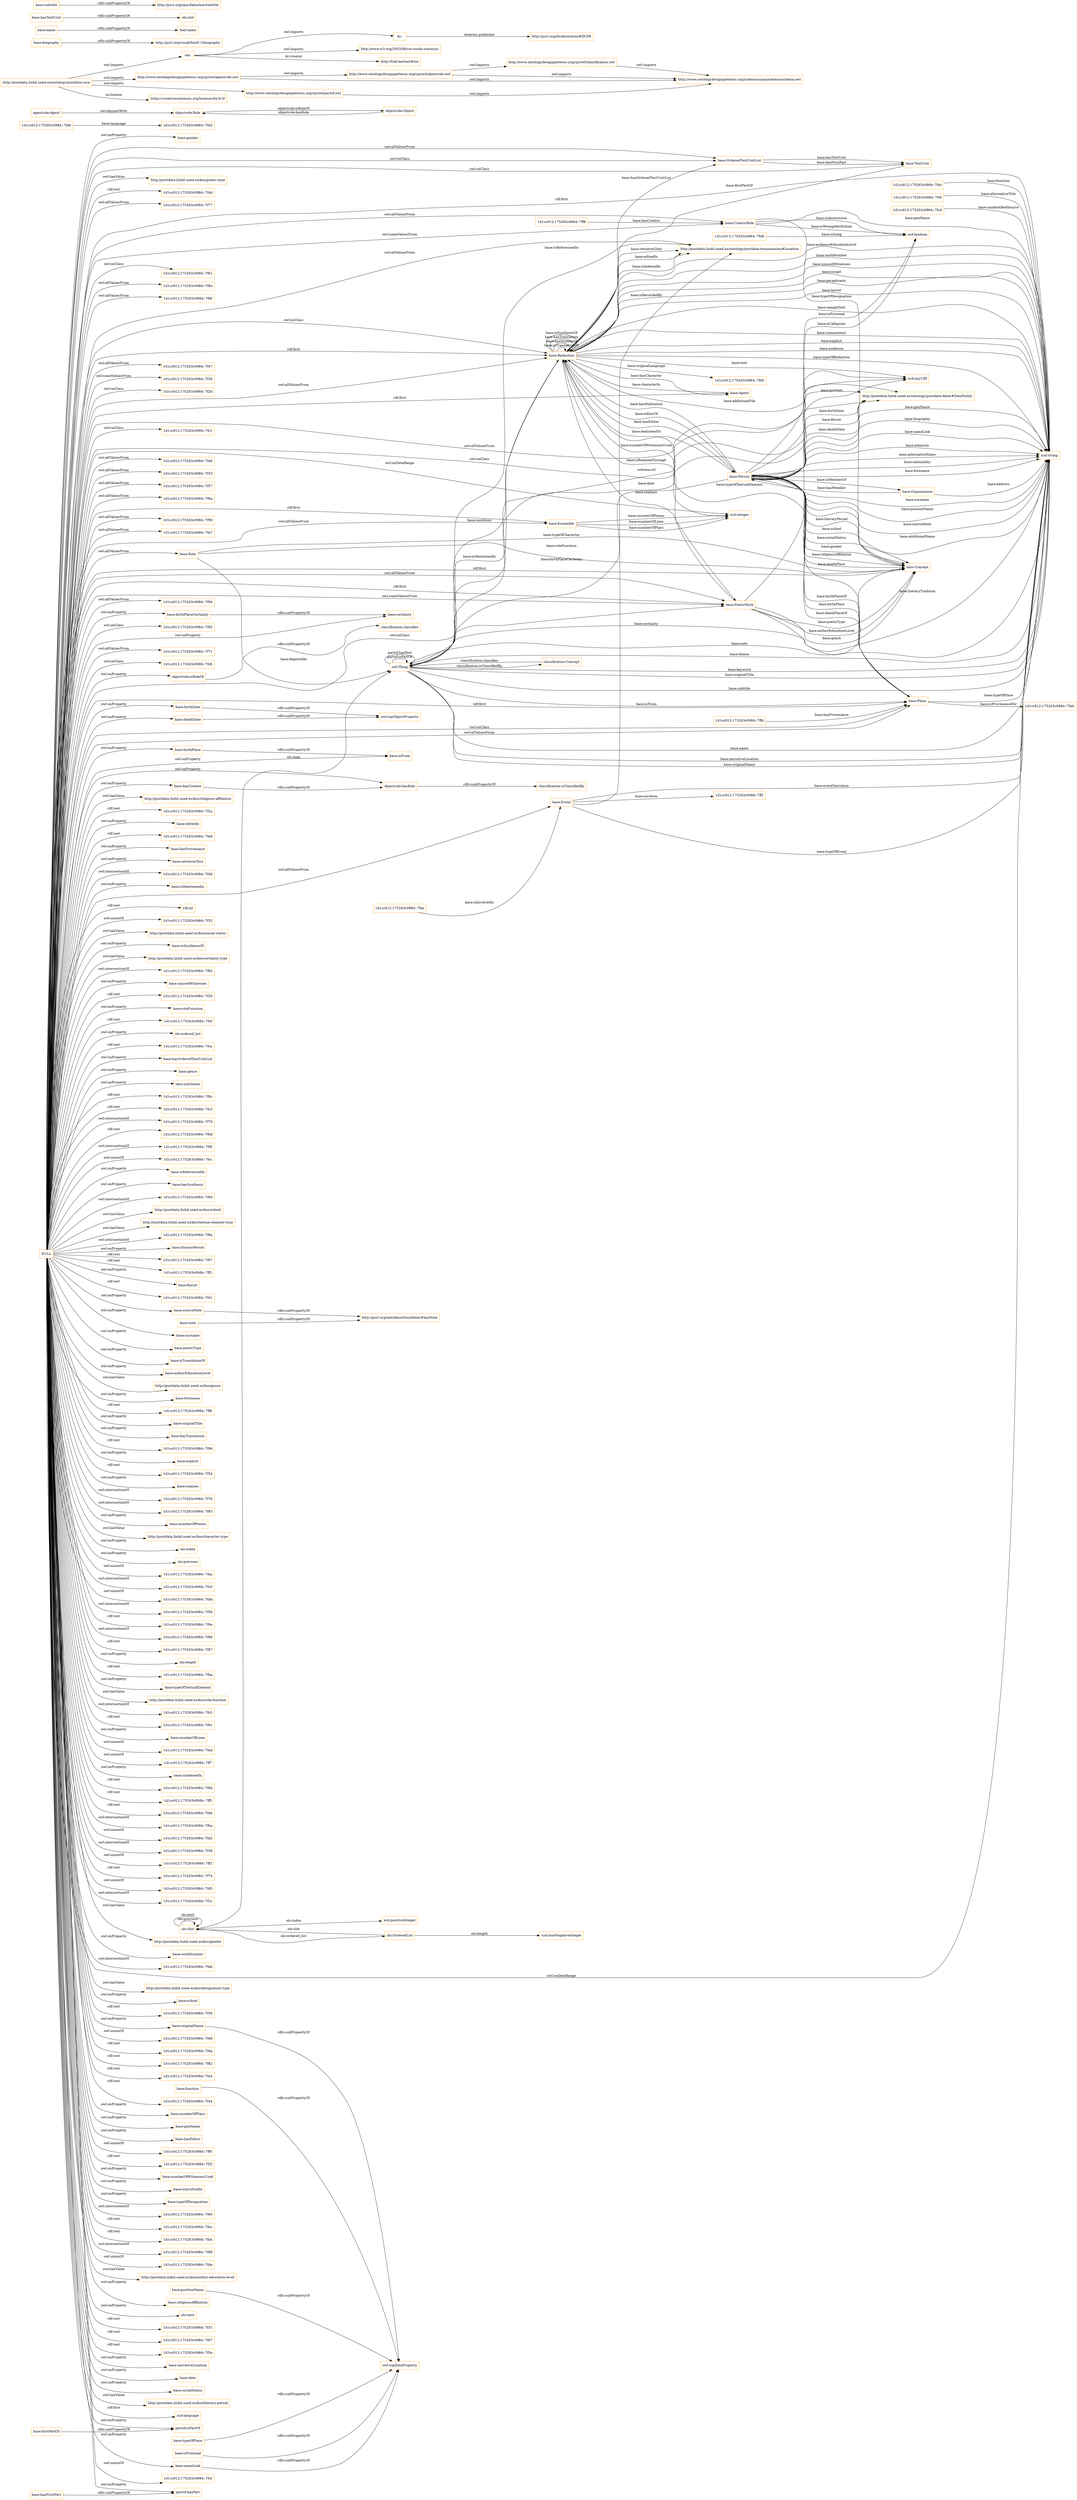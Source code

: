 digraph ar2dtool_diagram { 
rankdir=LR;
size="1501"
node [shape = rectangle, color="orange"]; "1d1cc912:175263c0984:-7f77" "1d1cc912:175263c0984:-7fd6" "base:Role" "base:OrderedTextUnitList" "1d1cc912:175263c0984:-7f61" "agentrole:Agent" "1d1cc912:175263c0984:-7f8a" "1d1cc912:175263c0984:-7ff8" "1d1cc912:175263c0984:-7f8f" "base:Agent" "base:CreatorRole" "base:Person" "1d1cc912:175263c0984:-7f47" "base:Organisation" "1d1cc912:175263c0984:-7f39" "1d1cc912:175263c0984:-7f2d" "1d1cc912:175263c0984:-7fdc" "base:Redaction" "1d1cc912:175263c0984:-7fc1" "1d1cc912:175263c0984:-7feb" "base:Ensemble" "1d1cc912:175263c0984:-7fa0" "1d1cc912:175263c0984:-7f33" "1d1cc912:175263c0984:-7fdf" "1d1cc912:175263c0984:-7f57" "1d1cc912:175263c0984:-7f6a" "base:TextUnit" "1d1cc912:175263c0984:-7fd9" "1d1cc912:175263c0984:-7fcd" "1d1cc912:175263c0984:-7f99" "1d1cc912:175263c0984:-7fa7" "skos:Concept" "http://postdata.linhd.uned.es/ontology/postdata-dates#DateEntity" "base:Place" "1d1cc912:175263c0984:-7ff1" "1d1cc912:175263c0984:-7f94" "base:Event" "1d1cc912:175263c0984:-7f85" "1d1cc912:175263c0984:-7fee" "http://postdata.linhd.uned.es/ontology/postdata-transmission#Location" "1d1cc912:175263c0984:-7ff4" "1d1cc912:175263c0984:-7f71" "1d1cc912:175263c0984:-7fc6" "base:PoeticWork" "owl:Thing" "objectrole:Role" "objectrole:Object" "olo:Slot" "olo:OrderedList" "classification:Concept" ; /*classes style*/
	"base:deathDate" -> "owl:topObjectProperty" [ label = "rdfs:subPropertyOf" ];
	"http://www.ontologydesignpatterns.org/cp/owl/objectrole.owl" -> "http://www.ontologydesignpatterns.org/cp/owl/classification.owl" [ label = "owl:imports" ];
	"http://www.ontologydesignpatterns.org/cp/owl/objectrole.owl" -> "http://www.ontologydesignpatterns.org/schemas/cpannotationschema.owl" [ label = "owl:imports" ];
	"http://www.ontologydesignpatterns.org/cp/owl/classification.owl" -> "http://www.ontologydesignpatterns.org/schemas/cpannotationschema.owl" [ label = "owl:imports" ];
	"base:firstPartOf" -> "partof:isPartOf" [ label = "rdfs:subPropertyOf" ];
	"agentrole:Agent" -> "objectrole:Role" [ label = "owl:disjointWith" ];
	"dc:" -> "http://purl.org/dc/aboutdcmi#DCMI" [ label = "dcterms:publisher" ];
	"olo:" -> "http://www.w3.org/2003/06/sw-vocab-status/ns" [ label = "owl:imports" ];
	"olo:" -> "dc:" [ label = "owl:imports" ];
	"olo:" -> "http://foaf.me/zazi#me" [ label = "dc:creator" ];
	"base:birthPlaceCertainty" -> "base:certainty" [ label = "rdfs:subPropertyOf" ];
	"base:biography" -> "http://purl.org/vocab/bio/0.1/biography" [ label = "rdfs:subPropertyOf" ];
	"objectrole:isRoleOf" -> "classification:classifies" [ label = "rdfs:subPropertyOf" ];
	"base:nameLink" -> "owl:topDataProperty" [ label = "rdfs:subPropertyOf" ];
	"base:sourceNote" -> "http://purl.org/net/nknouf/ns/bibtex#hasNote" [ label = "rdfs:subPropertyOf" ];
	"base:name" -> "foaf:name" [ label = "rdfs:subPropertyOf" ];
	"base:hasTextUnit" -> "olo:slot" [ label = "rdfs:subPropertyOf" ];
	"NULL" -> "base:birthPlace" [ label = "owl:onProperty" ];
	"NULL" -> "http://postdata.linhd.uned.es/kos/religious-affiliation" [ label = "owl:hasValue" ];
	"NULL" -> "1d1cc912:175263c0984:-7f2a" [ label = "rdf:rest" ];
	"NULL" -> "base:PoeticWork" [ label = "owl:allValuesFrom" ];
	"NULL" -> "base:CreatorRole" [ label = "owl:someValuesFrom" ];
	"NULL" -> "base:editedIn" [ label = "owl:onProperty" ];
	"NULL" -> "base:Place" [ label = "rdf:first" ];
	"NULL" -> "1d1cc912:175263c0984:-7fe9" [ label = "rdf:rest" ];
	"NULL" -> "base:hasProvenance" [ label = "owl:onProperty" ];
	"NULL" -> "base:retrievesText" [ label = "owl:onProperty" ];
	"NULL" -> "1d1cc912:175263c0984:-7f46" [ label = "owl:intersectionOf" ];
	"NULL" -> "base:PoeticWork" [ label = "rdf:first" ];
	"NULL" -> "1d1cc912:175263c0984:-7f8f" [ label = "owl:allValuesFrom" ];
	"NULL" -> "base:isMentionedIn" [ label = "owl:onProperty" ];
	"NULL" -> "base:birthDate" [ label = "owl:onProperty" ];
	"NULL" -> "1d1cc912:175263c0984:-7f8a" [ label = "owl:allValuesFrom" ];
	"NULL" -> "rdf:nil" [ label = "rdf:rest" ];
	"NULL" -> "1d1cc912:175263c0984:-7f32" [ label = "owl:unionOf" ];
	"NULL" -> "1d1cc912:175263c0984:-7f99" [ label = "owl:allValuesFrom" ];
	"NULL" -> "http://postdata.linhd.uned.es/kos/social-status" [ label = "owl:hasValue" ];
	"NULL" -> "base:isSynthesisOf" [ label = "owl:onProperty" ];
	"NULL" -> "base:birthPlaceCertainty" [ label = "owl:onProperty" ];
	"NULL" -> "http://postdata.linhd.uned.es/kos/certainty-type" [ label = "owl:hasValue" ];
	"NULL" -> "1d1cc912:175263c0984:-7f84" [ label = "owl:intersectionOf" ];
	"NULL" -> "base:unusedWitnesses" [ label = "owl:onProperty" ];
	"NULL" -> "1d1cc912:175263c0984:-7f30" [ label = "rdf:rest" ];
	"NULL" -> "objectrole:isRoleOf" [ label = "owl:onProperty" ];
	"NULL" -> "base:roleFunction" [ label = "owl:onProperty" ];
	"NULL" -> "partof:isPartOf" [ label = "owl:onProperty" ];
	"NULL" -> "1d1cc912:175263c0984:-7fef" [ label = "rdf:rest" ];
	"NULL" -> "olo:ordered_list" [ label = "owl:onProperty" ];
	"NULL" -> "1d1cc912:175263c0984:-7fce" [ label = "rdf:rest" ];
	"NULL" -> "base:hasOrderedTextUnitList" [ label = "owl:onProperty" ];
	"NULL" -> "base:Role" [ label = "owl:allValuesFrom" ];
	"NULL" -> "base:genre" [ label = "owl:onProperty" ];
	"NULL" -> "base:OrderedTextUnitList" [ label = "owl:allValuesFrom" ];
	"NULL" -> "skos:inScheme" [ label = "owl:onProperty" ];
	"NULL" -> "base:CreatorRole" [ label = "owl:allValuesFrom" ];
	"NULL" -> "1d1cc912:175263c0984:-7f8c" [ label = "rdf:rest" ];
	"NULL" -> "http://postdata.linhd.uned.es/ontology/postdata-dates#DateEntity" [ label = "owl:onClass" ];
	"NULL" -> "base:Ensemble" [ label = "owl:allValuesFrom" ];
	"NULL" -> "1d1cc912:175263c0984:-7fc3" [ label = "rdf:rest" ];
	"NULL" -> "1d1cc912:175263c0984:-7f70" [ label = "owl:intersectionOf" ];
	"NULL" -> "1d1cc912:175263c0984:-7fb8" [ label = "rdf:rest" ];
	"NULL" -> "1d1cc912:175263c0984:-7f9f" [ label = "owl:intersectionOf" ];
	"NULL" -> "1d1cc912:175263c0984:-7fcc" [ label = "owl:unionOf" ];
	"NULL" -> "base:isReferencedIn" [ label = "owl:onProperty" ];
	"NULL" -> "base:hasSynthesis" [ label = "owl:onProperty" ];
	"NULL" -> "base:Agent" [ label = "rdf:first" ];
	"NULL" -> "1d1cc912:175263c0984:-7f69" [ label = "owl:intersectionOf" ];
	"NULL" -> "http://postdata.linhd.uned.es/kos/school" [ label = "owl:hasValue" ];
	"NULL" -> "skos:Concept" [ label = "rdf:first" ];
	"NULL" -> "http://postdata.linhd.uned.es/kos/textual-element-type" [ label = "owl:hasValue" ];
	"NULL" -> "1d1cc912:175263c0984:-7f8e" [ label = "owl:intersectionOf" ];
	"NULL" -> "base:literaryPeriod" [ label = "owl:onProperty" ];
	"NULL" -> "1d1cc912:175263c0984:-7f67" [ label = "rdf:rest" ];
	"NULL" -> "1d1cc912:175263c0984:-7ff2" [ label = "rdf:rest" ];
	"NULL" -> "base:floruit" [ label = "owl:onProperty" ];
	"NULL" -> "1d1cc912:175263c0984:-7fd1" [ label = "rdf:rest" ];
	"NULL" -> "xsd:string" [ label = "owl:onDataRange" ];
	"NULL" -> "base:surname" [ label = "owl:onProperty" ];
	"NULL" -> "base:poeticType" [ label = "owl:onProperty" ];
	"NULL" -> "base:isTranslationOf" [ label = "owl:onProperty" ];
	"NULL" -> "1d1cc912:175263c0984:-7f39" [ label = "owl:someValuesFrom" ];
	"NULL" -> "base:authorEducationLevel" [ label = "owl:onProperty" ];
	"NULL" -> "http://postdata.linhd.uned.es/kos/genre" [ label = "owl:hasValue" ];
	"NULL" -> "base:forename" [ label = "owl:onProperty" ];
	"NULL" -> "1d1cc912:175263c0984:-7ff6" [ label = "rdf:rest" ];
	"NULL" -> "base:originalTitle" [ label = "owl:onProperty" ];
	"NULL" -> "base:hasTranslation" [ label = "owl:onProperty" ];
	"NULL" -> "1d1cc912:175263c0984:-7f96" [ label = "rdf:rest" ];
	"NULL" -> "base:Redaction" [ label = "owl:allValuesFrom" ];
	"NULL" -> "1d1cc912:175263c0984:-7f47" [ label = "owl:allValuesFrom" ];
	"NULL" -> "base:explicit" [ label = "owl:onProperty" ];
	"NULL" -> "1d1cc912:175263c0984:-7f54" [ label = "rdf:rest" ];
	"NULL" -> "1d1cc912:175263c0984:-7f6a" [ label = "owl:allValuesFrom" ];
	"NULL" -> "1d1cc912:175263c0984:-7f85" [ label = "owl:onClass" ];
	"NULL" -> "base:realises" [ label = "owl:onProperty" ];
	"NULL" -> "1d1cc912:175263c0984:-7f76" [ label = "owl:intersectionOf" ];
	"NULL" -> "1d1cc912:175263c0984:-7f93" [ label = "owl:intersectionOf" ];
	"NULL" -> "base:numberOfPoems" [ label = "owl:onProperty" ];
	"NULL" -> "base:PoeticWork" [ label = "owl:someValuesFrom" ];
	"NULL" -> "http://postdata.linhd.uned.es/kos/character-type" [ label = "owl:hasValue" ];
	"NULL" -> "1d1cc912:175263c0984:-7f77" [ label = "owl:allValuesFrom" ];
	"NULL" -> "olo:index" [ label = "owl:onProperty" ];
	"NULL" -> "olo:previous" [ label = "owl:onProperty" ];
	"NULL" -> "1d1cc912:175263c0984:-7fea" [ label = "owl:unionOf" ];
	"NULL" -> "1d1cc912:175263c0984:-7fc0" [ label = "owl:intersectionOf" ];
	"NULL" -> "1d1cc912:175263c0984:-7fdb" [ label = "owl:unionOf" ];
	"NULL" -> "1d1cc912:175263c0984:-7f56" [ label = "owl:intersectionOf" ];
	"NULL" -> "1d1cc912:175263c0984:-7f61" [ label = "owl:onClass" ];
	"NULL" -> "1d1cc912:175263c0984:-7f6e" [ label = "rdf:rest" ];
	"NULL" -> "base:PoeticWork" [ label = "owl:onClass" ];
	"NULL" -> "1d1cc912:175263c0984:-7f89" [ label = "owl:intersectionOf" ];
	"NULL" -> "xsd:string" [ label = "rdf:first" ];
	"NULL" -> "1d1cc912:175263c0984:-7f87" [ label = "rdf:rest" ];
	"NULL" -> "olo:length" [ label = "owl:onProperty" ];
	"NULL" -> "1d1cc912:175263c0984:-7fbe" [ label = "rdf:rest" ];
	"NULL" -> "base:typeOfTextualElement" [ label = "owl:onProperty" ];
	"NULL" -> "http://postdata.linhd.uned.es/kos/role-function" [ label = "owl:hasValue" ];
	"NULL" -> "1d1cc912:175263c0984:-7fc5" [ label = "owl:intersectionOf" ];
	"NULL" -> "1d1cc912:175263c0984:-7f91" [ label = "rdf:rest" ];
	"NULL" -> "base:numberOfLines" [ label = "owl:onProperty" ];
	"NULL" -> "1d1cc912:175263c0984:-7fed" [ label = "owl:unionOf" ];
	"NULL" -> "1d1cc912:175263c0984:-7ff7" [ label = "owl:unionOf" ];
	"NULL" -> "base:isIndexedIn" [ label = "owl:onProperty" ];
	"NULL" -> "1d1cc912:175263c0984:-7f9d" [ label = "rdf:rest" ];
	"NULL" -> "1d1cc912:175263c0984:-7ff5" [ label = "rdf:rest" ];
	"NULL" -> "1d1cc912:175263c0984:-7fd4" [ label = "rdf:rest" ];
	"NULL" -> "1d1cc912:175263c0984:-7fba" [ label = "owl:intersectionOf" ];
	"NULL" -> "1d1cc912:175263c0984:-7fa0" [ label = "owl:allValuesFrom" ];
	"NULL" -> "1d1cc912:175263c0984:-7fd2" [ label = "owl:unionOf" ];
	"NULL" -> "1d1cc912:175263c0984:-7f38" [ label = "owl:intersectionOf" ];
	"NULL" -> "1d1cc912:175263c0984:-7fc6" [ label = "owl:onClass" ];
	"NULL" -> "1d1cc912:175263c0984:-7ff3" [ label = "owl:unionOf" ];
	"NULL" -> "1d1cc912:175263c0984:-7f74" [ label = "rdf:rest" ];
	"NULL" -> "1d1cc912:175263c0984:-7f2d" [ label = "owl:onClass" ];
	"NULL" -> "1d1cc912:175263c0984:-7f57" [ label = "owl:allValuesFrom" ];
	"NULL" -> "1d1cc912:175263c0984:-7fd5" [ label = "owl:unionOf" ];
	"NULL" -> "1d1cc912:175263c0984:-7f2c" [ label = "owl:intersectionOf" ];
	"NULL" -> "http://postdata.linhd.uned.es/kos/gender" [ label = "owl:hasValue" ];
	"NULL" -> "base:workNumber" [ label = "owl:onProperty" ];
	"NULL" -> "base:hasCreator" [ label = "owl:onProperty" ];
	"NULL" -> "1d1cc912:175263c0984:-7fa6" [ label = "owl:intersectionOf" ];
	"NULL" -> "1d1cc912:175263c0984:-7fa7" [ label = "owl:allValuesFrom" ];
	"NULL" -> "http://postdata.linhd.uned.es/kos/designation-type" [ label = "owl:hasValue" ];
	"NULL" -> "base:deathDate" [ label = "owl:onProperty" ];
	"NULL" -> "base:isFrom" [ label = "owl:onProperty" ];
	"NULL" -> "base:Redaction" [ label = "owl:onClass" ];
	"NULL" -> "base:school" [ label = "owl:onProperty" ];
	"NULL" -> "1d1cc912:175263c0984:-7f36" [ label = "rdf:rest" ];
	"NULL" -> "1d1cc912:175263c0984:-7fd8" [ label = "owl:unionOf" ];
	"NULL" -> "1d1cc912:175263c0984:-7fda" [ label = "rdf:rest" ];
	"NULL" -> "xsd:integer" [ label = "owl:onDataRange" ];
	"NULL" -> "1d1cc912:175263c0984:-7f82" [ label = "rdf:rest" ];
	"NULL" -> "1d1cc912:175263c0984:-7fa4" [ label = "rdf:rest" ];
	"NULL" -> "1d1cc912:175263c0984:-7f44" [ label = "rdf:rest" ];
	"NULL" -> "objectrole:hasRole" [ label = "owl:onProperty" ];
	"NULL" -> "partof:hasPart" [ label = "owl:onProperty" ];
	"NULL" -> "base:Place" [ label = "owl:onClass" ];
	"NULL" -> "base:numberOfPlays" [ label = "owl:onProperty" ];
	"NULL" -> "base:penName" [ label = "owl:onProperty" ];
	"NULL" -> "base:hasEditor" [ label = "owl:onProperty" ];
	"NULL" -> "base:nameLink" [ label = "owl:onProperty" ];
	"NULL" -> "1d1cc912:175263c0984:-7ff0" [ label = "owl:unionOf" ];
	"NULL" -> "base:Ensemble" [ label = "rdf:first" ];
	"NULL" -> "1d1cc912:175263c0984:-7f2f" [ label = "rdf:rest" ];
	"NULL" -> "base:numberOfWitnessesUsed" [ label = "owl:onProperty" ];
	"NULL" -> "base:isInvolvedIn" [ label = "owl:onProperty" ];
	"NULL" -> "base:typeOfDesignation" [ label = "owl:onProperty" ];
	"NULL" -> "http://postdata.linhd.uned.es/ontology/postdata-transmission#Location" [ label = "owl:allValuesFrom" ];
	"NULL" -> "1d1cc912:175263c0984:-7f60" [ label = "owl:intersectionOf" ];
	"NULL" -> "base:Redaction" [ label = "rdf:first" ];
	"NULL" -> "1d1cc912:175263c0984:-7fec" [ label = "rdf:rest" ];
	"NULL" -> "1d1cc912:175263c0984:-7fcb" [ label = "rdf:rest" ];
	"NULL" -> "1d1cc912:175263c0984:-7f98" [ label = "owl:intersectionOf" ];
	"NULL" -> "1d1cc912:175263c0984:-7f94" [ label = "owl:allValuesFrom" ];
	"NULL" -> "1d1cc912:175263c0984:-7fde" [ label = "owl:unionOf" ];
	"NULL" -> "http://postdata.linhd.uned.es/kos/author-education-level" [ label = "owl:hasValue" ];
	"NULL" -> "base:originalName" [ label = "owl:onProperty" ];
	"NULL" -> "base:religiousAffiliation" [ label = "owl:onProperty" ];
	"NULL" -> "olo:next" [ label = "owl:onProperty" ];
	"NULL" -> "1d1cc912:175263c0984:-7fc1" [ label = "owl:onClass" ];
	"NULL" -> "1d1cc912:175263c0984:-7f31" [ label = "rdf:rest" ];
	"NULL" -> "1d1cc912:175263c0984:-7fd7" [ label = "rdf:rest" ];
	"NULL" -> "base:sourceNote" [ label = "owl:onProperty" ];
	"NULL" -> "1d1cc912:175263c0984:-7f5e" [ label = "rdf:rest" ];
	"NULL" -> "base:narrativeLocation" [ label = "owl:onProperty" ];
	"NULL" -> "base:certainty" [ label = "owl:onProperty" ];
	"NULL" -> "base:date" [ label = "owl:onProperty" ];
	"NULL" -> "base:TextUnit" [ label = "owl:onClass" ];
	"NULL" -> "base:Place" [ label = "owl:allValuesFrom" ];
	"NULL" -> "base:socialStatus" [ label = "owl:onProperty" ];
	"NULL" -> "http://postdata.linhd.uned.es/kos/literary-period" [ label = "owl:hasValue" ];
	"NULL" -> "http://postdata.linhd.uned.es/ontology/postdata-dates#DateEntity" [ label = "owl:allValuesFrom" ];
	"NULL" -> "1d1cc912:175263c0984:-7f33" [ label = "owl:allValuesFrom" ];
	"NULL" -> "xsd:language" [ label = "rdf:first" ];
	"NULL" -> "1d1cc912:175263c0984:-7fcf" [ label = "owl:unionOf" ];
	"NULL" -> "1d1cc912:175263c0984:-7f71" [ label = "owl:allValuesFrom" ];
	"NULL" -> "base:gender" [ label = "owl:onProperty" ];
	"NULL" -> "http://postdata.linhd.uned.es/kos/poetic-type" [ label = "owl:hasValue" ];
	"NULL" -> "base:OrderedTextUnitList" [ label = "owl:onClass" ];
	"NULL" -> "base:Event" [ label = "owl:allValuesFrom" ];
	"NULL" -> "1d1cc912:175263c0984:-7fdd" [ label = "rdf:rest" ];
	"base:hasFirstPart" -> "partof:hasPart" [ label = "rdfs:subPropertyOf" ];
	"base:hasCreator" -> "objectrole:hasRole" [ label = "rdfs:subPropertyOf" ];
	"base:birthPlace" -> "base:isFrom" [ label = "rdfs:subPropertyOf" ];
	"http://www.ontologydesignpatterns.org/cp/owl/agentrole.owl" -> "http://www.ontologydesignpatterns.org/cp/owl/objectrole.owl" [ label = "owl:imports" ];
	"http://www.ontologydesignpatterns.org/cp/owl/agentrole.owl" -> "http://www.ontologydesignpatterns.org/schemas/cpannotationschema.owl" [ label = "owl:imports" ];
	"base:isFictional" -> "owl:topDataProperty" [ label = "rdfs:subPropertyOf" ];
	"base:subtitle" -> "http://purl.org/spar/fabio/hasSubtitle" [ label = "rdfs:subPropertyOf" ];
	"base:function" -> "owl:topDataProperty" [ label = "rdfs:subPropertyOf" ];
	"base:originalName" -> "owl:topDataProperty" [ label = "rdfs:subPropertyOf" ];
	"http://www.ontologydesignpatterns.org/cp/owl/partof.owl" -> "http://www.ontologydesignpatterns.org/schemas/cpannotationschema.owl" [ label = "owl:imports" ];
	"http://postdata.linhd.uned.es/ontology/postdata-core" -> "https://creativecommons.org/licenses/by/4.0/" [ label = "ns:license" ];
	"http://postdata.linhd.uned.es/ontology/postdata-core" -> "http://www.ontologydesignpatterns.org/cp/owl/partof.owl" [ label = "owl:imports" ];
	"http://postdata.linhd.uned.es/ontology/postdata-core" -> "http://www.ontologydesignpatterns.org/cp/owl/agentrole.owl" [ label = "owl:imports" ];
	"http://postdata.linhd.uned.es/ontology/postdata-core" -> "olo:" [ label = "owl:imports" ];
	"base:note" -> "http://purl.org/net/nknouf/ns/bibtex#hasNote" [ label = "rdfs:subPropertyOf" ];
	"base:birthDate" -> "owl:topObjectProperty" [ label = "rdfs:subPropertyOf" ];
	"base:positionName" -> "owl:topDataProperty" [ label = "rdfs:subPropertyOf" ];
	"objectrole:hasRole" -> "classification:isClassifiedBy" [ label = "rdfs:subPropertyOf" ];
	"base:typeOfPlace" -> "owl:topDataProperty" [ label = "rdfs:subPropertyOf" ];
	"base:Redaction" -> "owl:Thing" [ label = "base:mentions" ];
	"base:Person" -> "xsd:boolean" [ label = "base:isFictional" ];
	"owl:Thing" -> "xsd:string" [ label = "base:narrativeLocation" ];
	"base:CreatorRole" -> "xsd:string" [ label = "base:penName" ];
	"base:Person" -> "base:Place" [ label = "base:deathPlace" ];
	"base:Ensemble" -> "xsd:integer" [ label = "base:numberOfLines" ];
	"base:Redaction" -> "xsd:string" [ label = "base:audienceEducationLevel" ];
	"base:Event" -> "xsd:string" [ label = "base:eventNarration" ];
	"base:Redaction" -> "xsd:string" [ label = "base:workNumber" ];
	"owl:Thing" -> "xsd:string" [ label = "base:originalName" ];
	"base:OrderedTextUnitList" -> "base:TextUnit" [ label = "base:hasTextUnit" ];
	"base:Redaction" -> "base:Person" [ label = "base:hasEditor" ];
	"olo:Slot" -> "olo:Slot" [ label = "olo:previous" ];
	"base:Redaction" -> "xsd:string" [ label = "base:unusedWitnesses" ];
	"base:Place" -> "base:Person" [ label = "base:deathPlaceOf" ];
	"base:Person" -> "http://postdata.linhd.uned.es/ontology/postdata-dates#DateEntity" [ label = "base:floruit" ];
	"base:Person" -> "xsd:string" [ label = "base:surname" ];
	"base:Person" -> "xsd:string" [ label = "base:positionName" ];
	"classification:Concept" -> "owl:Thing" [ label = "classification:classifies" ];
	"1d1cc912:175263c0984:-7ff8" -> "base:CreatorRole" [ label = "base:hasCreator" ];
	"base:Redaction" -> "xsd:string" [ label = "base:paraphrasis" ];
	"base:Person" -> "base:Redaction" [ label = "base:hasDedication" ];
	"base:Event" -> "xsd:string" [ label = "base:typeOfEvent" ];
	"base:Person" -> "http://postdata.linhd.uned.es/ontology/postdata-dates#DateEntity" [ label = "base:deathDate" ];
	"base:Person" -> "base:Place" [ label = "base:birthPlace" ];
	"base:Event" -> "http://postdata.linhd.uned.es/ontology/postdata-transmission#Location" [ label = "base:isRecordedBy" ];
	"base:CreatorRole" -> "xsd:boolean" [ label = "base:isAnonymous" ];
	"base:Redaction" -> "base:Agent" [ label = "base:hasCharacter" ];
	"base:Redaction" -> "xsd:anyURI" [ label = "base:text" ];
	"base:Redaction" -> "xsd:anyURI" [ label = "base:additionalFile" ];
	"base:Person" -> "base:Organisation" [ label = "base:isMemberOf" ];
	"base:Redaction" -> "xsd:string" [ label = "base:layout" ];
	"base:PoeticWork" -> "xsd:boolean" [ label = "base:isCalligram" ];
	"olo:Slot" -> "olo:OrderedList" [ label = "olo:ordered_list" ];
	"base:Redaction" -> "http://postdata.linhd.uned.es/ontology/postdata-transmission#Location" [ label = "base:editedIn" ];
	"base:Redaction" -> "skos:Concept" [ label = "base:typeOfTextualElement" ];
	"olo:OrderedList" -> "xsd:nonNegativeInteger" [ label = "olo:length" ];
	"1d1cc912:175263c0984:-7fee" -> "base:Event" [ label = "base:isInvolvedIn" ];
	"base:PoeticWork" -> "base:Redaction" [ label = "base:isRealisedThrough" ];
	"base:Redaction" -> "base:PoeticWork" [ label = "base:realises" ];
	"base:Person" -> "skos:Concept" [ label = "base:religiousAffiliation" ];
	"base:Person" -> "xsd:string" [ label = "base:sourceNote" ];
	"base:Redaction" -> "xsd:string" [ label = "base:sampleText" ];
	"base:Redaction" -> "xsd:string" [ label = "base:incipit" ];
	"base:Person" -> "http://postdata.linhd.uned.es/ontology/postdata-dates#DateEntity" [ label = "base:birthDate" ];
	"base:Person" -> "owl:Thing" [ label = "base:birthPlaceCertainty" ];
	"base:Person" -> "skos:Concept" [ label = "base:literaryPeriod" ];
	"base:Person" -> "xsd:string" [ label = "base:additionalName" ];
	"base:Person" -> "xsd:string" [ label = "base:genName" ];
	"base:Person" -> "base:Redaction" [ label = "base:editorOf" ];
	"base:CreatorRole" -> "skos:Concept" [ label = "base:typeOfDesignation" ];
	"base:Person" -> "xsd:string" [ label = "base:biography" ];
	"base:Redaction" -> "base:Redaction" [ label = "base:isTranslationOf" ];
	"owl:Thing" -> "skos:Concept" [ label = "base:certainty" ];
	"base:Redaction" -> "base:Redaction" [ label = "base:hasSynthesis" ];
	"olo:OrderedList" -> "olo:Slot" [ label = "olo:slot" ];
	"base:Person" -> "skos:Concept" [ label = "base:school" ];
	"olo:Slot" -> "olo:Slot" [ label = "olo:next" ];
	"owl:Thing" -> "xsd:anyURI" [ label = "schema:url" ];
	"owl:Thing" -> "http://postdata.linhd.uned.es/ontology/postdata-transmission#Location" [ label = "base:isReferencedIn" ];
	"base:PoeticWork" -> "xsd:string" [ label = "base:literaryTradition" ];
	"owl:Thing" -> "xsd:string" [ label = "base:note" ];
	"1d1cc912:175263c0984:-7fcd" -> "xsd:string" [ label = "base:unidentifiedSource" ];
	"owl:Thing" -> "xsd:string" [ label = "base:theme" ];
	"base:Event" -> "1d1cc912:175263c0984:-7ff1" [ label = "base:involves" ];
	"base:Role" -> "skos:Concept" [ label = "base:roleFunction" ];
	"base:PoeticWork" -> "skos:Concept" [ label = "base:poeticType" ];
	"olo:Slot" -> "owl:Thing" [ label = "olo:item" ];
	"base:Place" -> "xsd:string" [ label = "base:typeOfPlace" ];
	"1d1cc912:175263c0984:-7fd9" -> "xsd:boolean" [ label = "base:isSong" ];
	"base:Person" -> "xsd:string" [ label = "base:nameLink" ];
	"base:Ensemble" -> "xsd:integer" [ label = "base:numberOfPlays" ];
	"base:Place" -> "base:Person" [ label = "base:birthPlaceOf" ];
	"base:Redaction" -> "http://postdata.linhd.uned.es/ontology/postdata-transmission#Location" [ label = "base:isIndexedIn" ];
	"base:Person" -> "xsd:string" [ label = "base:ethnicity" ];
	"owl:Thing" -> "xsd:string" [ label = "base:keyword" ];
	"base:Redaction" -> "xsd:string" [ label = "base:commentary" ];
	"base:Redaction" -> "base:OrderedTextUnitList" [ label = "base:hasOrderedTextUnitList" ];
	"owl:Thing" -> "xsd:string" [ label = "base:originalTitle" ];
	"base:Person" -> "skos:Concept" [ label = "base:socialStatus" ];
	"owl:Thing" -> "classification:Concept" [ label = "classification:isClassifiedBy" ];
	"owl:Thing" -> "owl:Thing" [ label = "partof:isPartOf" ];
	"olo:Slot" -> "xsd:positiveInteger" [ label = "olo:index" ];
	"1d1cc912:175263c0984:-7fdc" -> "xsd:string" [ label = "base:function" ];
	"base:PoeticWork" -> "skos:Concept" [ label = "base:authorEducationLevel" ];
	"owl:Thing" -> "base:Place" [ label = "base:isFrom" ];
	"base:Redaction" -> "base:Redaction" [ label = "base:hasTranslation" ];
	"base:CreatorRole" -> "xsd:boolean" [ label = "base:isWrongAttribution" ];
	"owl:Thing" -> "http://postdata.linhd.uned.es/ontology/postdata-dates#DateEntity" [ label = "base:date" ];
	"base:TextUnit" -> "base:Redaction" [ label = "base:firstPartOf" ];
	"base:Person" -> "xsd:string" [ label = "base:alternativeName" ];
	"objectrole:Object" -> "objectrole:Role" [ label = "objectrole:hasRole" ];
	"1d1cc912:175263c0984:-7ff4" -> "base:Place" [ label = "base:hasProvenance" ];
	"base:Person" -> "xsd:string" [ label = "base:nationality" ];
	"owl:Thing" -> "base:Redaction" [ label = "base:isMentionedIn" ];
	"base:OrderedTextUnitList" -> "base:TextUnit" [ label = "base:hasFirstPart" ];
	"base:Person" -> "xsd:anyURI" [ label = "base:portrait" ];
	"1d1cc912:175263c0984:-7fdf" -> "xsd:string" [ label = "base:alternativeTitle" ];
	"base:Organisation" -> "xsd:string" [ label = "base:address" ];
	"base:Role" -> "skos:Concept" [ label = "base:typeOfCharacter" ];
	"base:Organisation" -> "base:Person" [ label = "base:hasMember" ];
	"base:Place" -> "1d1cc912:175263c0984:-7feb" [ label = "base:isProvenanceFor" ];
	"base:Redaction" -> "xsd:string" [ label = "base:explicit" ];
	"owl:Thing" -> "xsd:string" [ label = "base:subtitle" ];
	"base:Redaction" -> "http://postdata.linhd.uned.es/ontology/postdata-transmission#Location" [ label = "base:retrievesText" ];
	"base:Person" -> "skos:Concept" [ label = "base:gender" ];
	"base:PoeticWork" -> "skos:Concept" [ label = "base:genre" ];
	"owl:Thing" -> "xsd:string" [ label = "base:name" ];
	"base:Redaction" -> "base:Person" [ label = "base:dedicatedTo" ];
	"base:Person" -> "xsd:string" [ label = "base:forename" ];
	"base:Redaction" -> "xsd:string" [ label = "base:audience" ];
	"base:Ensemble" -> "xsd:integer" [ label = "base:numberOfPoems" ];
	"base:Redaction" -> "xsd:string" [ label = "base:typeOfRedaction" ];
	"base:Redaction" -> "xsd:integer" [ label = "base:numberOfWitnessesUsed" ];
	"base:Redaction" -> "1d1cc912:175263c0984:-7fd0" [ label = "base:originalLanguage" ];
	"owl:Thing" -> "owl:Thing" [ label = "partof:hasPart" ];
	"base:Role" -> "owl:Thing" [ label = "base:depictedIn" ];
	"base:Agent" -> "base:Redaction" [ label = "base:characterIn" ];
	"1d1cc912:175263c0984:-7fd6" -> "1d1cc912:175263c0984:-7fd3" [ label = "base:language" ];
	"objectrole:Role" -> "objectrole:Object" [ label = "objectrole:isRoleOf" ];
	"base:Redaction" -> "base:Redaction" [ label = "base:isSynthesisOf" ];

}
